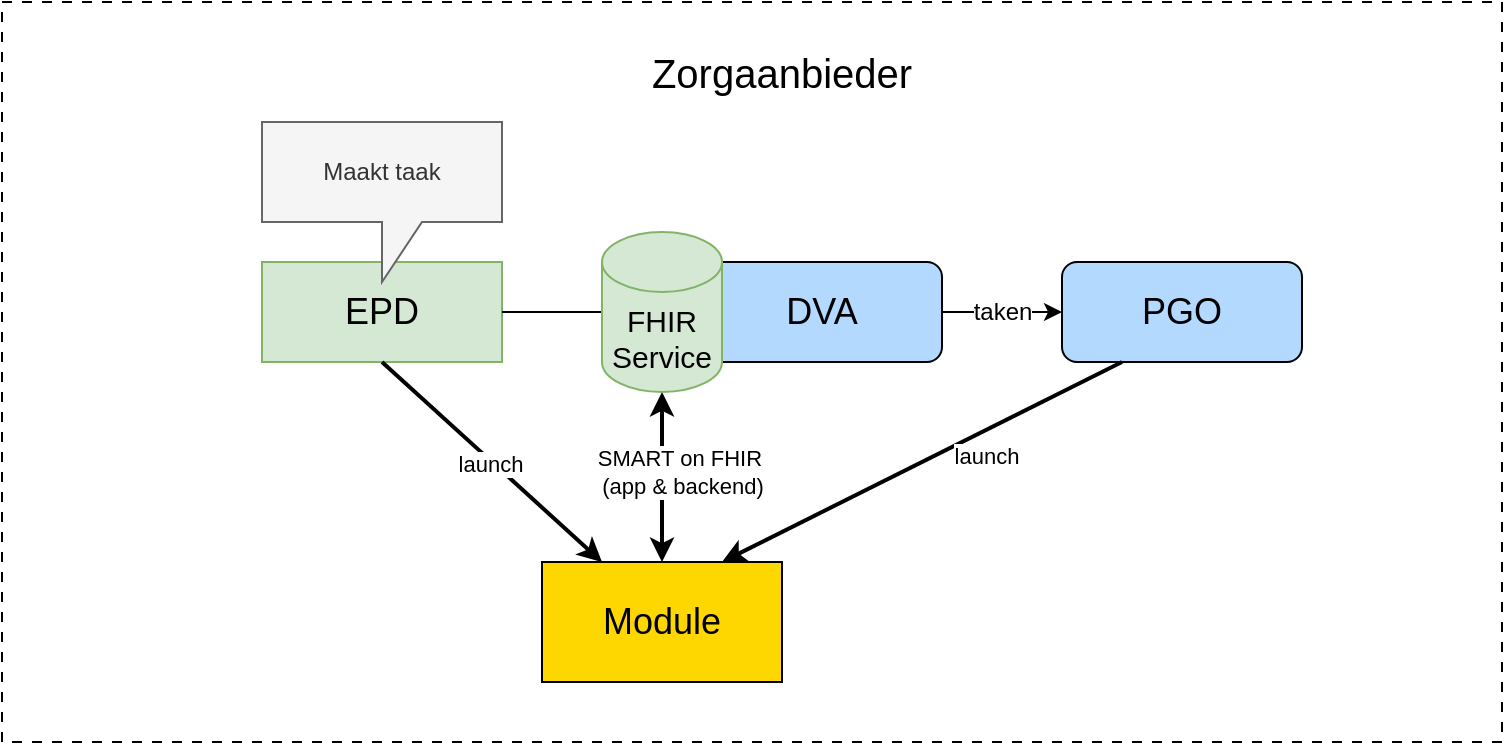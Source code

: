 <mxfile version="28.2.3">
  <diagram name="Page-1" id="HvIhj9RoaCyKtI3IkhUX">
    <mxGraphModel dx="1232" dy="816" grid="1" gridSize="10" guides="1" tooltips="1" connect="1" arrows="1" fold="1" page="1" pageScale="1" pageWidth="827" pageHeight="1169" math="0" shadow="0">
      <root>
        <mxCell id="0" />
        <mxCell id="1" parent="0" />
        <mxCell id="qy44U2HT2fUzu-AL4Y8Z-2" value="" style="rounded=0;whiteSpace=wrap;html=1;dashed=1;dashPattern=5 5;fillColor=none;strokeColor=#000000;" vertex="1" parent="1">
          <mxGeometry x="30" y="30" width="750" height="370" as="geometry" />
        </mxCell>
        <mxCell id="qy44U2HT2fUzu-AL4Y8Z-4" value="Zorgaanbieder" style="text;html=1;strokeColor=none;fillColor=none;align=center;verticalAlign=middle;whiteSpace=wrap;rounded=0;fontSize=20;fontStyle=0;" vertex="1" parent="1">
          <mxGeometry x="360" y="50" width="120" height="30" as="geometry" />
        </mxCell>
        <mxCell id="qy44U2HT2fUzu-AL4Y8Z-5" value="EPD&lt;span style=&quot;caret-color: rgba(0, 0, 0, 0); color: rgba(0, 0, 0, 0); font-family: monospace; font-size: 0px; text-align: start; text-wrap-mode: nowrap;&quot;&gt;%3CmxGraphModel%3E%3Croot%3E%3CmxCell%20id%3D%220%22%2F%3E%3CmxCell%20id%3D%221%22%20parent%3D%220%22%2F%3E%3CmxCell%20id%3D%222%22%20value%3D%22EPD%22%20style%3D%22rounded%3D0%3BwhiteSpace%3Dwrap%3Bhtml%3D1%3BfillColor%3D%2390EE90%3BstrokeColor%3D%23000000%3BfontSize%3D18%3B%22%20vertex%3D%221%22%20parent%3D%221%22%3E%3CmxGeometry%20x%3D%22250%22%20y%3D%22180%22%20width%3D%22120%22%20height%3D%2250%22%20as%3D%22geometry%22%2F%3E%3C%2FmxCell%3E%3C%2Froot%3E%3C%2FmxGraphModel%3E&lt;/span&gt;" style="rounded=0;whiteSpace=wrap;html=1;fillColor=#d5e8d4;strokeColor=#82b366;fontSize=18;" vertex="1" parent="1">
          <mxGeometry x="160" y="160" width="120" height="50" as="geometry" />
        </mxCell>
        <mxCell id="qy44U2HT2fUzu-AL4Y8Z-8" value="Maakt taak" style="shape=callout;whiteSpace=wrap;html=1;perimeter=calloutPerimeter;fillColor=#f5f5f5;strokeColor=#666666;fontColor=#333333;" vertex="1" parent="1">
          <mxGeometry x="160" y="90" width="120" height="80" as="geometry" />
        </mxCell>
        <mxCell id="qy44U2HT2fUzu-AL4Y8Z-9" value="DVA" style="rounded=1;whiteSpace=wrap;html=1;fillColor=#B3D9FF;strokeColor=#000000;fontSize=18;arcSize=15;" vertex="1" parent="1">
          <mxGeometry x="380" y="160" width="120" height="50" as="geometry" />
        </mxCell>
        <mxCell id="qy44U2HT2fUzu-AL4Y8Z-10" value="PGO" style="rounded=1;whiteSpace=wrap;html=1;fillColor=#B3D9FF;strokeColor=#000000;fontSize=18;arcSize=15;" vertex="1" parent="1">
          <mxGeometry x="560" y="160" width="120" height="50" as="geometry" />
        </mxCell>
        <mxCell id="qy44U2HT2fUzu-AL4Y8Z-11" value="Module" style="rounded=0;whiteSpace=wrap;html=1;fillColor=#FFD700;strokeColor=#000000;fontSize=18;" vertex="1" parent="1">
          <mxGeometry x="300" y="310" width="120" height="60" as="geometry" />
        </mxCell>
        <mxCell id="qy44U2HT2fUzu-AL4Y8Z-12" value="taken" style="edgeStyle=orthogonalEdgeStyle;rounded=0;orthogonalLoop=1;jettySize=auto;html=1;exitX=1;exitY=0.5;exitDx=0;exitDy=0;entryX=0;entryY=0.5;entryDx=0;entryDy=0;strokeColor=#000000;fontSize=12;" edge="1" parent="1" source="qy44U2HT2fUzu-AL4Y8Z-9" target="qy44U2HT2fUzu-AL4Y8Z-10">
          <mxGeometry relative="1" as="geometry" />
        </mxCell>
        <mxCell id="qy44U2HT2fUzu-AL4Y8Z-14" value="launch" style="rounded=0;orthogonalLoop=1;jettySize=auto;html=1;exitX=0.25;exitY=1;exitDx=0;exitDy=0;strokeColor=#000000;strokeWidth=2;fontSize=11;entryX=0.75;entryY=0;entryDx=0;entryDy=0;" edge="1" parent="1" source="qy44U2HT2fUzu-AL4Y8Z-10" target="qy44U2HT2fUzu-AL4Y8Z-11">
          <mxGeometry x="-0.266" y="11" relative="1" as="geometry">
            <mxPoint as="offset" />
            <mxPoint x="560" y="300" as="targetPoint" />
          </mxGeometry>
        </mxCell>
        <mxCell id="qy44U2HT2fUzu-AL4Y8Z-16" value="" style="edgeStyle=orthogonalEdgeStyle;rounded=0;orthogonalLoop=1;jettySize=auto;html=1;exitX=1;exitY=0.5;exitDx=0;exitDy=0;entryX=0;entryY=0.5;entryDx=0;entryDy=0;strokeColor=#000000;fontSize=12;endArrow=none;endFill=0;" edge="1" parent="1" source="qy44U2HT2fUzu-AL4Y8Z-5">
          <mxGeometry relative="1" as="geometry">
            <mxPoint x="360" y="205" as="sourcePoint" />
            <mxPoint x="330" y="185" as="targetPoint" />
          </mxGeometry>
        </mxCell>
        <mxCell id="qy44U2HT2fUzu-AL4Y8Z-18" value="SMART on FHIR&amp;nbsp;&lt;div&gt;(app &amp;amp; backend)&lt;/div&gt;" style="rounded=0;orthogonalLoop=1;jettySize=auto;html=1;exitX=0.5;exitY=1;exitDx=0;exitDy=0;entryX=0.5;entryY=0;entryDx=0;entryDy=0;strokeColor=#000000;strokeWidth=2;fontSize=11;startArrow=classic;startFill=1;exitPerimeter=0;" edge="1" parent="1" source="qy44U2HT2fUzu-AL4Y8Z-22" target="qy44U2HT2fUzu-AL4Y8Z-11">
          <mxGeometry x="-0.074" y="10" relative="1" as="geometry">
            <mxPoint as="offset" />
            <mxPoint x="360" y="210" as="sourcePoint" />
            <mxPoint x="309" y="310" as="targetPoint" />
          </mxGeometry>
        </mxCell>
        <mxCell id="qy44U2HT2fUzu-AL4Y8Z-19" value="launch" style="rounded=0;orthogonalLoop=1;jettySize=auto;html=1;exitX=0.5;exitY=1;exitDx=0;exitDy=0;strokeColor=#000000;strokeWidth=2;fontSize=11;entryX=0.25;entryY=0;entryDx=0;entryDy=0;" edge="1" parent="1" source="qy44U2HT2fUzu-AL4Y8Z-5" target="qy44U2HT2fUzu-AL4Y8Z-11">
          <mxGeometry x="-0.007" y="-1" relative="1" as="geometry">
            <mxPoint as="offset" />
            <mxPoint x="281.538" y="310" as="targetPoint" />
            <mxPoint x="760" y="270" as="sourcePoint" />
          </mxGeometry>
        </mxCell>
        <mxCell id="qy44U2HT2fUzu-AL4Y8Z-22" value="&lt;span&gt;FHIR Service&lt;/span&gt;" style="shape=cylinder3;whiteSpace=wrap;html=1;boundedLbl=1;backgroundOutline=1;size=15;fillColor=#d5e8d4;strokeColor=#82b366;fontSize=15;" vertex="1" parent="1">
          <mxGeometry x="330" y="145" width="60" height="80" as="geometry" />
        </mxCell>
      </root>
    </mxGraphModel>
  </diagram>
</mxfile>
